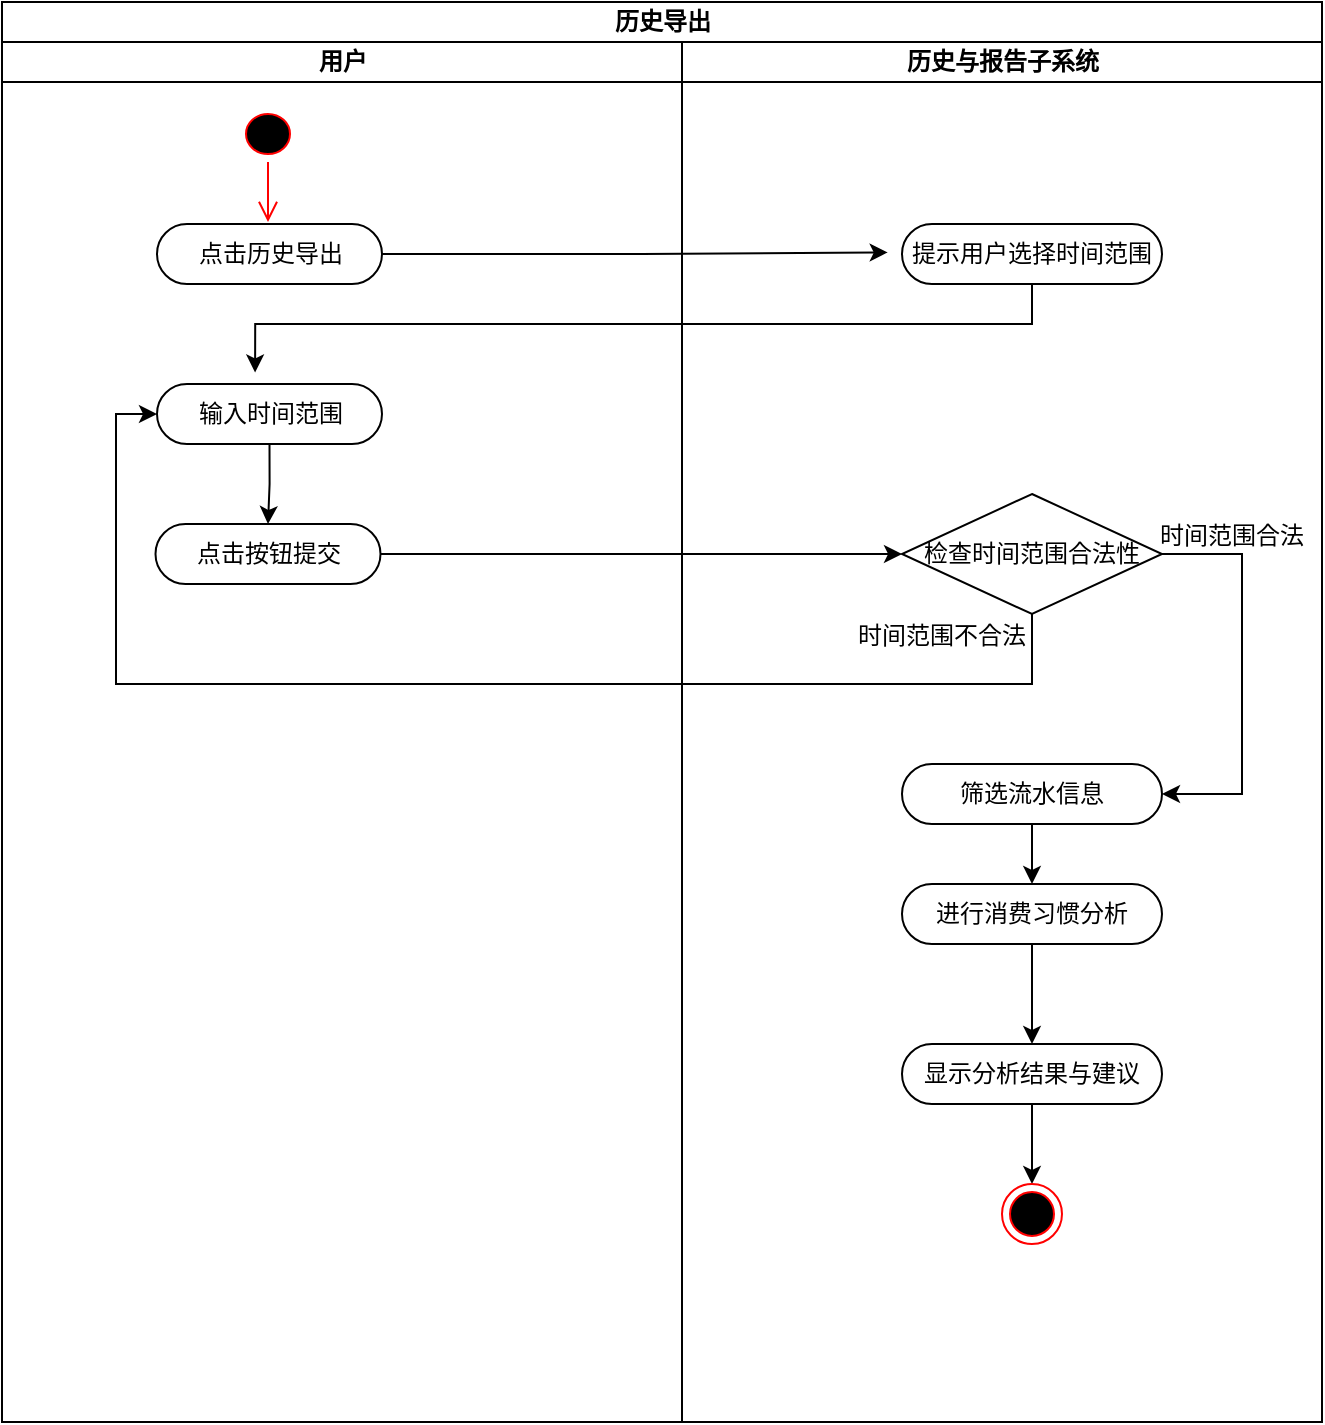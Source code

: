 <mxfile version="22.1.18" type="github">
  <diagram id="prtHgNgQTEPvFCAcTncT" name="Page-1">
    <mxGraphModel dx="1407" dy="720" grid="1" gridSize="10" guides="1" tooltips="1" connect="1" arrows="1" fold="1" page="1" pageScale="1" pageWidth="827" pageHeight="1169" math="0" shadow="0">
      <root>
        <mxCell id="0" />
        <mxCell id="1" parent="0" />
        <mxCell id="oDgGD3F3by6BS1TuUeTV-1" value="历史导出" style="swimlane;childLayout=stackLayout;resizeParent=1;resizeParentMax=0;startSize=20;html=1;" parent="1" vertex="1">
          <mxGeometry x="190.0" y="70" width="660" height="710" as="geometry" />
        </mxCell>
        <mxCell id="MLRtib8uveDzRYXszGFP-1" style="edgeStyle=orthogonalEdgeStyle;rounded=0;orthogonalLoop=1;jettySize=auto;html=1;entryX=-0.055;entryY=0.474;entryDx=0;entryDy=0;entryPerimeter=0;" parent="oDgGD3F3by6BS1TuUeTV-1" source="oDgGD3F3by6BS1TuUeTV-8" target="oDgGD3F3by6BS1TuUeTV-14" edge="1">
          <mxGeometry relative="1" as="geometry" />
        </mxCell>
        <mxCell id="MLRtib8uveDzRYXszGFP-3" style="edgeStyle=orthogonalEdgeStyle;rounded=0;orthogonalLoop=1;jettySize=auto;html=1;entryX=0.436;entryY=-0.192;entryDx=0;entryDy=0;entryPerimeter=0;" parent="oDgGD3F3by6BS1TuUeTV-1" source="oDgGD3F3by6BS1TuUeTV-14" target="MLRtib8uveDzRYXszGFP-2" edge="1">
          <mxGeometry relative="1" as="geometry">
            <Array as="points">
              <mxPoint x="515" y="161" />
              <mxPoint x="127" y="161" />
            </Array>
          </mxGeometry>
        </mxCell>
        <mxCell id="MLRtib8uveDzRYXszGFP-18" style="edgeStyle=orthogonalEdgeStyle;rounded=0;orthogonalLoop=1;jettySize=auto;html=1;entryX=0;entryY=0.5;entryDx=0;entryDy=0;" parent="oDgGD3F3by6BS1TuUeTV-1" source="MLRtib8uveDzRYXszGFP-16" target="MLRtib8uveDzRYXszGFP-4" edge="1">
          <mxGeometry relative="1" as="geometry" />
        </mxCell>
        <mxCell id="MLRtib8uveDzRYXszGFP-20" style="edgeStyle=orthogonalEdgeStyle;rounded=0;orthogonalLoop=1;jettySize=auto;html=1;entryX=0;entryY=0.5;entryDx=0;entryDy=0;" parent="oDgGD3F3by6BS1TuUeTV-1" source="MLRtib8uveDzRYXszGFP-4" target="MLRtib8uveDzRYXszGFP-2" edge="1">
          <mxGeometry relative="1" as="geometry">
            <Array as="points">
              <mxPoint x="515" y="341" />
              <mxPoint x="57" y="341" />
              <mxPoint x="57" y="206" />
            </Array>
          </mxGeometry>
        </mxCell>
        <mxCell id="oDgGD3F3by6BS1TuUeTV-2" value="用户" style="swimlane;startSize=20;html=1;" parent="oDgGD3F3by6BS1TuUeTV-1" vertex="1">
          <mxGeometry y="20" width="340" height="690" as="geometry" />
        </mxCell>
        <mxCell id="oDgGD3F3by6BS1TuUeTV-5" value="" style="ellipse;html=1;shape=startState;fillColor=#000000;strokeColor=#ff0000;" parent="oDgGD3F3by6BS1TuUeTV-2" vertex="1">
          <mxGeometry x="118" y="32" width="30" height="28" as="geometry" />
        </mxCell>
        <mxCell id="oDgGD3F3by6BS1TuUeTV-6" value="" style="edgeStyle=orthogonalEdgeStyle;html=1;verticalAlign=bottom;endArrow=open;endSize=8;strokeColor=#ff0000;rounded=0;" parent="oDgGD3F3by6BS1TuUeTV-2" edge="1">
          <mxGeometry relative="1" as="geometry">
            <mxPoint x="133.0" y="90" as="targetPoint" />
            <mxPoint x="133.0" y="60" as="sourcePoint" />
          </mxGeometry>
        </mxCell>
        <mxCell id="oDgGD3F3by6BS1TuUeTV-8" value="点击历史导出" style="rounded=1;whiteSpace=wrap;html=1;shadow=0;comic=0;labelBackgroundColor=none;strokeWidth=1;fontFamily=Verdana;fontSize=12;align=center;arcSize=50;" parent="oDgGD3F3by6BS1TuUeTV-2" vertex="1">
          <mxGeometry x="77.5" y="91" width="112.5" height="30" as="geometry" />
        </mxCell>
        <mxCell id="MLRtib8uveDzRYXszGFP-17" style="edgeStyle=orthogonalEdgeStyle;rounded=0;orthogonalLoop=1;jettySize=auto;html=1;exitX=0.5;exitY=1;exitDx=0;exitDy=0;entryX=0.5;entryY=0;entryDx=0;entryDy=0;" parent="oDgGD3F3by6BS1TuUeTV-2" source="MLRtib8uveDzRYXszGFP-2" target="MLRtib8uveDzRYXszGFP-16" edge="1">
          <mxGeometry relative="1" as="geometry" />
        </mxCell>
        <mxCell id="MLRtib8uveDzRYXszGFP-2" value="输入时间范围" style="rounded=1;whiteSpace=wrap;html=1;shadow=0;comic=0;labelBackgroundColor=none;strokeWidth=1;fontFamily=Verdana;fontSize=12;align=center;arcSize=50;" parent="oDgGD3F3by6BS1TuUeTV-2" vertex="1">
          <mxGeometry x="77.5" y="171" width="112.5" height="30" as="geometry" />
        </mxCell>
        <mxCell id="MLRtib8uveDzRYXszGFP-16" value="点击按钮提交" style="rounded=1;whiteSpace=wrap;html=1;shadow=0;comic=0;labelBackgroundColor=none;strokeWidth=1;fontFamily=Verdana;fontSize=12;align=center;arcSize=50;" parent="oDgGD3F3by6BS1TuUeTV-2" vertex="1">
          <mxGeometry x="76.75" y="241" width="112.5" height="30" as="geometry" />
        </mxCell>
        <mxCell id="oDgGD3F3by6BS1TuUeTV-3" value="历史与报告子系统" style="swimlane;startSize=20;html=1;" parent="oDgGD3F3by6BS1TuUeTV-1" vertex="1">
          <mxGeometry x="340" y="20" width="320" height="690" as="geometry" />
        </mxCell>
        <mxCell id="oDgGD3F3by6BS1TuUeTV-14" value="提示用户选择时间范围" style="rounded=1;whiteSpace=wrap;html=1;shadow=0;comic=0;labelBackgroundColor=none;strokeWidth=1;fontFamily=Verdana;fontSize=12;align=center;arcSize=50;" parent="oDgGD3F3by6BS1TuUeTV-3" vertex="1">
          <mxGeometry x="110" y="91" width="130" height="30" as="geometry" />
        </mxCell>
        <mxCell id="MLRtib8uveDzRYXszGFP-9" style="edgeStyle=orthogonalEdgeStyle;rounded=0;orthogonalLoop=1;jettySize=auto;html=1;entryX=1;entryY=0.5;entryDx=0;entryDy=0;" parent="oDgGD3F3by6BS1TuUeTV-3" source="MLRtib8uveDzRYXszGFP-4" target="MLRtib8uveDzRYXszGFP-8" edge="1">
          <mxGeometry relative="1" as="geometry">
            <Array as="points">
              <mxPoint x="280" y="256" />
              <mxPoint x="280" y="376" />
            </Array>
          </mxGeometry>
        </mxCell>
        <mxCell id="MLRtib8uveDzRYXszGFP-4" value="检查时间范围合法性" style="rhombus;whiteSpace=wrap;html=1;" parent="oDgGD3F3by6BS1TuUeTV-3" vertex="1">
          <mxGeometry x="110.0" y="226" width="130" height="60" as="geometry" />
        </mxCell>
        <mxCell id="MLRtib8uveDzRYXszGFP-7" value="时间范围不合法" style="text;html=1;strokeColor=none;fillColor=none;align=center;verticalAlign=middle;whiteSpace=wrap;rounded=0;" parent="oDgGD3F3by6BS1TuUeTV-3" vertex="1">
          <mxGeometry x="85.0" y="282" width="90" height="30" as="geometry" />
        </mxCell>
        <mxCell id="MLRtib8uveDzRYXszGFP-13" style="edgeStyle=orthogonalEdgeStyle;rounded=0;orthogonalLoop=1;jettySize=auto;html=1;exitX=0.5;exitY=1;exitDx=0;exitDy=0;entryX=0.5;entryY=0;entryDx=0;entryDy=0;" parent="oDgGD3F3by6BS1TuUeTV-3" source="MLRtib8uveDzRYXszGFP-8" target="MLRtib8uveDzRYXszGFP-11" edge="1">
          <mxGeometry relative="1" as="geometry" />
        </mxCell>
        <mxCell id="MLRtib8uveDzRYXszGFP-8" value="筛选流水信息" style="rounded=1;whiteSpace=wrap;html=1;shadow=0;comic=0;labelBackgroundColor=none;strokeWidth=1;fontFamily=Verdana;fontSize=12;align=center;arcSize=50;" parent="oDgGD3F3by6BS1TuUeTV-3" vertex="1">
          <mxGeometry x="110" y="361" width="130" height="30" as="geometry" />
        </mxCell>
        <mxCell id="MLRtib8uveDzRYXszGFP-10" value="时间范围合法" style="text;html=1;strokeColor=none;fillColor=none;align=center;verticalAlign=middle;whiteSpace=wrap;rounded=0;" parent="oDgGD3F3by6BS1TuUeTV-3" vertex="1">
          <mxGeometry x="230.0" y="232" width="90" height="30" as="geometry" />
        </mxCell>
        <mxCell id="MLRtib8uveDzRYXszGFP-15" style="edgeStyle=orthogonalEdgeStyle;rounded=0;orthogonalLoop=1;jettySize=auto;html=1;exitX=0.5;exitY=1;exitDx=0;exitDy=0;entryX=0.5;entryY=0;entryDx=0;entryDy=0;" parent="oDgGD3F3by6BS1TuUeTV-3" source="MLRtib8uveDzRYXszGFP-11" target="MLRtib8uveDzRYXszGFP-14" edge="1">
          <mxGeometry relative="1" as="geometry" />
        </mxCell>
        <mxCell id="MLRtib8uveDzRYXszGFP-11" value="进行消费习惯分析" style="rounded=1;whiteSpace=wrap;html=1;shadow=0;comic=0;labelBackgroundColor=none;strokeWidth=1;fontFamily=Verdana;fontSize=12;align=center;arcSize=50;" parent="oDgGD3F3by6BS1TuUeTV-3" vertex="1">
          <mxGeometry x="110" y="421" width="130" height="30" as="geometry" />
        </mxCell>
        <mxCell id="MLRtib8uveDzRYXszGFP-22" style="edgeStyle=orthogonalEdgeStyle;rounded=0;orthogonalLoop=1;jettySize=auto;html=1;entryX=0.5;entryY=0;entryDx=0;entryDy=0;" parent="oDgGD3F3by6BS1TuUeTV-3" source="MLRtib8uveDzRYXszGFP-14" target="MLRtib8uveDzRYXszGFP-21" edge="1">
          <mxGeometry relative="1" as="geometry" />
        </mxCell>
        <mxCell id="MLRtib8uveDzRYXszGFP-14" value="显示分析结果与建议" style="rounded=1;whiteSpace=wrap;html=1;shadow=0;comic=0;labelBackgroundColor=none;strokeWidth=1;fontFamily=Verdana;fontSize=12;align=center;arcSize=50;" parent="oDgGD3F3by6BS1TuUeTV-3" vertex="1">
          <mxGeometry x="110" y="501" width="130" height="30" as="geometry" />
        </mxCell>
        <mxCell id="MLRtib8uveDzRYXszGFP-21" value="" style="ellipse;html=1;shape=endState;fillColor=#000000;strokeColor=#ff0000;" parent="oDgGD3F3by6BS1TuUeTV-3" vertex="1">
          <mxGeometry x="160.0" y="571" width="30" height="30" as="geometry" />
        </mxCell>
      </root>
    </mxGraphModel>
  </diagram>
</mxfile>
